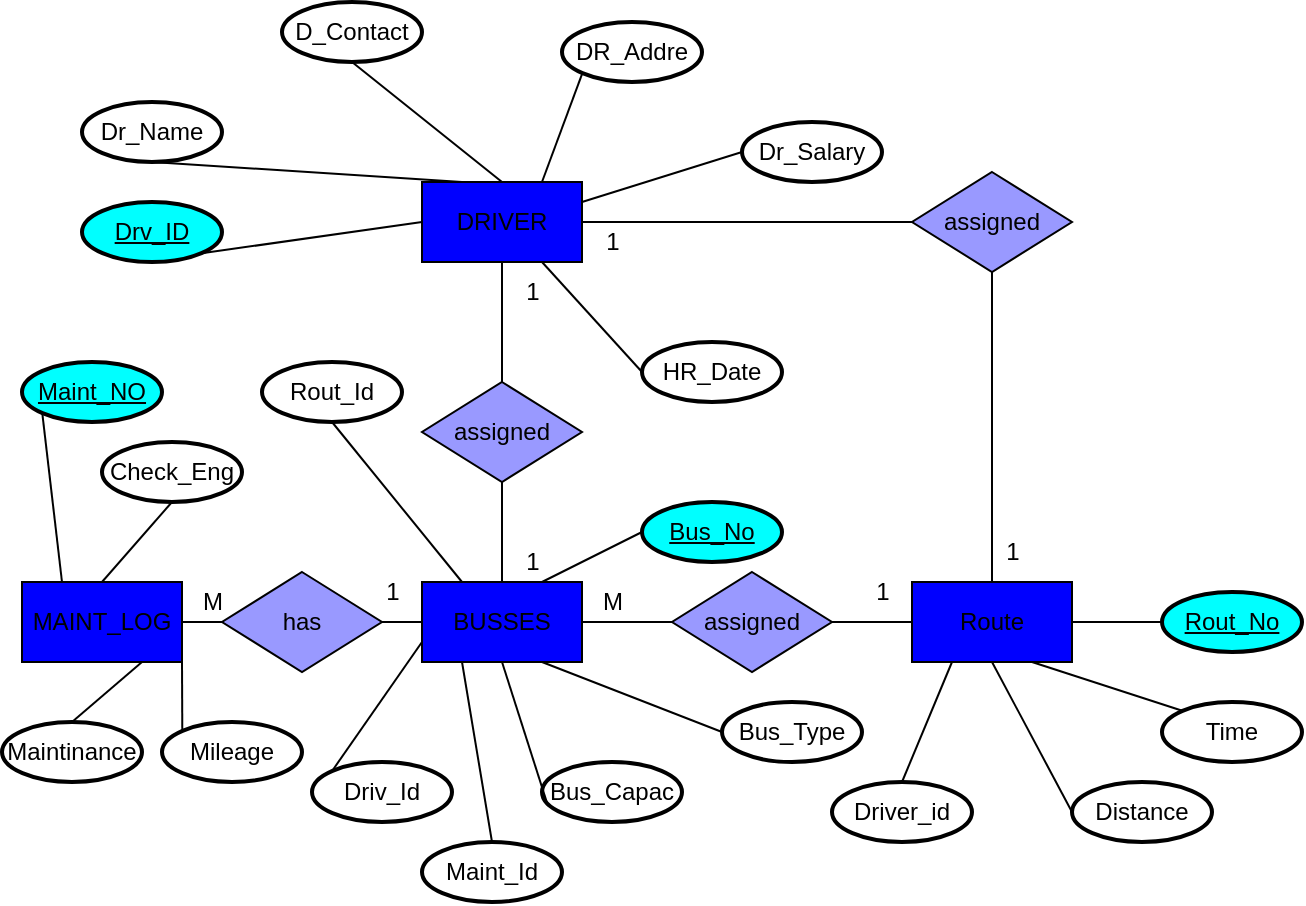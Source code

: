 <mxfile version="27.0.2">
  <diagram name="Page-1" id="G7X7P2HnfvD-zcnhm2An">
    <mxGraphModel dx="872" dy="577" grid="1" gridSize="10" guides="1" tooltips="1" connect="1" arrows="1" fold="1" page="1" pageScale="1" pageWidth="850" pageHeight="1100" math="0" shadow="0">
      <root>
        <mxCell id="0" />
        <mxCell id="1" parent="0" />
        <mxCell id="Zww7L1hIwnxANnAJBnik-1" value="DRIVER" style="rounded=0;whiteSpace=wrap;html=1;fillColor=light-dark(#0000FF,#0000FF);" parent="1" vertex="1">
          <mxGeometry x="240" y="200" width="80" height="40" as="geometry" />
        </mxCell>
        <mxCell id="Zww7L1hIwnxANnAJBnik-3" value="MAINT_LOG" style="rounded=0;whiteSpace=wrap;html=1;fillColor=light-dark(#0000FF,#0000FF);" parent="1" vertex="1">
          <mxGeometry x="40" y="400" width="80" height="40" as="geometry" />
        </mxCell>
        <mxCell id="Zww7L1hIwnxANnAJBnik-4" value="Route" style="rounded=0;whiteSpace=wrap;html=1;fillColor=light-dark(#0000FF,#0000FF);" parent="1" vertex="1">
          <mxGeometry x="485" y="400" width="80" height="40" as="geometry" />
        </mxCell>
        <mxCell id="Zww7L1hIwnxANnAJBnik-5" value="BUSSES" style="rounded=0;whiteSpace=wrap;html=1;fillColor=light-dark(#0000FF,#0000FF);" parent="1" vertex="1">
          <mxGeometry x="240" y="400" width="80" height="40" as="geometry" />
        </mxCell>
        <mxCell id="Zww7L1hIwnxANnAJBnik-7" value="has" style="rhombus;whiteSpace=wrap;html=1;fillColor=light-dark(#9999FF,#3399FF);" parent="1" vertex="1">
          <mxGeometry x="140" y="395" width="80" height="50" as="geometry" />
        </mxCell>
        <mxCell id="Zww7L1hIwnxANnAJBnik-17" value="assigned" style="rhombus;whiteSpace=wrap;html=1;fillColor=light-dark(#9999FF,#3399FF);" parent="1" vertex="1">
          <mxGeometry x="240" y="300" width="80" height="50" as="geometry" />
        </mxCell>
        <mxCell id="Zww7L1hIwnxANnAJBnik-26" value="" style="endArrow=none;html=1;rounded=0;exitX=1;exitY=0.5;exitDx=0;exitDy=0;entryX=0;entryY=0.5;entryDx=0;entryDy=0;" parent="1" source="Zww7L1hIwnxANnAJBnik-3" target="Zww7L1hIwnxANnAJBnik-7" edge="1">
          <mxGeometry width="50" height="50" relative="1" as="geometry">
            <mxPoint x="120" y="430" as="sourcePoint" />
            <mxPoint x="140" y="430" as="targetPoint" />
          </mxGeometry>
        </mxCell>
        <mxCell id="Zww7L1hIwnxANnAJBnik-27" value="" style="endArrow=none;html=1;rounded=0;exitX=1;exitY=0.5;exitDx=0;exitDy=0;entryX=0;entryY=0.5;entryDx=0;entryDy=0;" parent="1" source="Zww7L1hIwnxANnAJBnik-7" target="Zww7L1hIwnxANnAJBnik-5" edge="1">
          <mxGeometry width="50" height="50" relative="1" as="geometry">
            <mxPoint x="200" y="445" as="sourcePoint" />
            <mxPoint x="220" y="445" as="targetPoint" />
          </mxGeometry>
        </mxCell>
        <mxCell id="Zww7L1hIwnxANnAJBnik-39" value="Dr_Name" style="strokeWidth=2;html=1;shape=mxgraph.flowchart.start_1;whiteSpace=wrap;" parent="1" vertex="1">
          <mxGeometry x="70" y="160" width="70" height="30" as="geometry" />
        </mxCell>
        <mxCell id="Zww7L1hIwnxANnAJBnik-40" value="D_Contact" style="strokeWidth=2;html=1;shape=mxgraph.flowchart.start_1;whiteSpace=wrap;" parent="1" vertex="1">
          <mxGeometry x="170" y="110" width="70" height="30" as="geometry" />
        </mxCell>
        <mxCell id="Zww7L1hIwnxANnAJBnik-41" value="DR_Addre" style="strokeWidth=2;html=1;shape=mxgraph.flowchart.start_1;whiteSpace=wrap;" parent="1" vertex="1">
          <mxGeometry x="310" y="120" width="70" height="30" as="geometry" />
        </mxCell>
        <mxCell id="Zww7L1hIwnxANnAJBnik-42" value="&lt;u&gt;Drv_ID&lt;/u&gt;" style="strokeWidth=2;html=1;shape=mxgraph.flowchart.start_1;whiteSpace=wrap;fillColor=light-dark(#00FFFF,#00CCCC);" parent="1" vertex="1">
          <mxGeometry x="70" y="210" width="70" height="30" as="geometry" />
        </mxCell>
        <mxCell id="Zww7L1hIwnxANnAJBnik-43" value="" style="endArrow=none;html=1;rounded=0;exitX=0.855;exitY=0.855;exitDx=0;exitDy=0;entryX=0;entryY=0.5;entryDx=0;entryDy=0;exitPerimeter=0;" parent="1" source="Zww7L1hIwnxANnAJBnik-42" target="Zww7L1hIwnxANnAJBnik-1" edge="1">
          <mxGeometry width="50" height="50" relative="1" as="geometry">
            <mxPoint x="330" y="190" as="sourcePoint" />
            <mxPoint x="450" y="190" as="targetPoint" />
          </mxGeometry>
        </mxCell>
        <mxCell id="Zww7L1hIwnxANnAJBnik-44" value="" style="endArrow=none;html=1;rounded=0;exitX=0.5;exitY=1;exitDx=0;exitDy=0;exitPerimeter=0;entryX=0.25;entryY=0;entryDx=0;entryDy=0;" parent="1" source="Zww7L1hIwnxANnAJBnik-39" target="Zww7L1hIwnxANnAJBnik-1" edge="1">
          <mxGeometry width="50" height="50" relative="1" as="geometry">
            <mxPoint x="340" y="200" as="sourcePoint" />
            <mxPoint x="280" y="150" as="targetPoint" />
          </mxGeometry>
        </mxCell>
        <mxCell id="Zww7L1hIwnxANnAJBnik-45" value="" style="endArrow=none;html=1;rounded=0;exitX=0.5;exitY=1;exitDx=0;exitDy=0;entryX=0.5;entryY=0;entryDx=0;entryDy=0;exitPerimeter=0;" parent="1" source="Zww7L1hIwnxANnAJBnik-40" target="Zww7L1hIwnxANnAJBnik-1" edge="1">
          <mxGeometry width="50" height="50" relative="1" as="geometry">
            <mxPoint x="350" y="210" as="sourcePoint" />
            <mxPoint x="470" y="210" as="targetPoint" />
          </mxGeometry>
        </mxCell>
        <mxCell id="Zww7L1hIwnxANnAJBnik-46" value="" style="endArrow=none;html=1;rounded=0;exitX=0.145;exitY=0.855;exitDx=0;exitDy=0;entryX=0.75;entryY=0;entryDx=0;entryDy=0;exitPerimeter=0;" parent="1" source="Zww7L1hIwnxANnAJBnik-41" target="Zww7L1hIwnxANnAJBnik-1" edge="1">
          <mxGeometry width="50" height="50" relative="1" as="geometry">
            <mxPoint x="360" y="220" as="sourcePoint" />
            <mxPoint x="480" y="220" as="targetPoint" />
          </mxGeometry>
        </mxCell>
        <mxCell id="vL3UMr7jNvPBlPEy_zV9-10" value="&lt;u&gt;Rout_No&lt;/u&gt;" style="strokeWidth=2;html=1;shape=mxgraph.flowchart.start_1;whiteSpace=wrap;fillColor=light-dark(#00FFFF,#00CCCC);" parent="1" vertex="1">
          <mxGeometry x="610" y="405" width="70" height="30" as="geometry" />
        </mxCell>
        <mxCell id="vL3UMr7jNvPBlPEy_zV9-11" value="Driver_id" style="strokeWidth=2;html=1;shape=mxgraph.flowchart.start_1;whiteSpace=wrap;" parent="1" vertex="1">
          <mxGeometry x="445" y="500" width="70" height="30" as="geometry" />
        </mxCell>
        <mxCell id="vL3UMr7jNvPBlPEy_zV9-12" value="Distance" style="strokeWidth=2;html=1;shape=mxgraph.flowchart.start_1;whiteSpace=wrap;" parent="1" vertex="1">
          <mxGeometry x="565" y="500" width="70" height="30" as="geometry" />
        </mxCell>
        <mxCell id="vL3UMr7jNvPBlPEy_zV9-13" value="Time" style="strokeWidth=2;html=1;shape=mxgraph.flowchart.start_1;whiteSpace=wrap;" parent="1" vertex="1">
          <mxGeometry x="610" y="460" width="70" height="30" as="geometry" />
        </mxCell>
        <mxCell id="vL3UMr7jNvPBlPEy_zV9-18" value="Check_Eng" style="strokeWidth=2;html=1;shape=mxgraph.flowchart.start_1;whiteSpace=wrap;" parent="1" vertex="1">
          <mxGeometry x="80" y="330" width="70" height="30" as="geometry" />
        </mxCell>
        <mxCell id="vL3UMr7jNvPBlPEy_zV9-19" value="&lt;u&gt;Maint_NO&lt;/u&gt;" style="strokeWidth=2;html=1;shape=mxgraph.flowchart.start_1;whiteSpace=wrap;fillColor=light-dark(#00FFFF,#00CCCC);" parent="1" vertex="1">
          <mxGeometry x="40" y="290" width="70" height="30" as="geometry" />
        </mxCell>
        <mxCell id="vL3UMr7jNvPBlPEy_zV9-20" value="Maintinance" style="strokeWidth=2;html=1;shape=mxgraph.flowchart.start_1;whiteSpace=wrap;" parent="1" vertex="1">
          <mxGeometry x="30" y="470" width="70" height="30" as="geometry" />
        </mxCell>
        <mxCell id="vL3UMr7jNvPBlPEy_zV9-21" value="Mileage" style="strokeWidth=2;html=1;shape=mxgraph.flowchart.start_1;whiteSpace=wrap;" parent="1" vertex="1">
          <mxGeometry x="110" y="470" width="70" height="30" as="geometry" />
        </mxCell>
        <mxCell id="vL3UMr7jNvPBlPEy_zV9-22" value="&lt;u&gt;Bus_No&lt;/u&gt;" style="strokeWidth=2;html=1;shape=mxgraph.flowchart.start_1;whiteSpace=wrap;fillColor=light-dark(#00FFFF,#00CCCC);" parent="1" vertex="1">
          <mxGeometry x="350" y="360" width="70" height="30" as="geometry" />
        </mxCell>
        <mxCell id="vL3UMr7jNvPBlPEy_zV9-23" value="Bus_Capac" style="strokeWidth=2;html=1;shape=mxgraph.flowchart.start_1;whiteSpace=wrap;" parent="1" vertex="1">
          <mxGeometry x="300" y="490" width="70" height="30" as="geometry" />
        </mxCell>
        <mxCell id="vL3UMr7jNvPBlPEy_zV9-24" value="Maint_Id" style="strokeWidth=2;html=1;shape=mxgraph.flowchart.start_1;whiteSpace=wrap;" parent="1" vertex="1">
          <mxGeometry x="240" y="530" width="70" height="30" as="geometry" />
        </mxCell>
        <mxCell id="vL3UMr7jNvPBlPEy_zV9-25" value="Driv_Id" style="strokeWidth=2;html=1;shape=mxgraph.flowchart.start_1;whiteSpace=wrap;" parent="1" vertex="1">
          <mxGeometry x="185" y="490" width="70" height="30" as="geometry" />
        </mxCell>
        <mxCell id="vL3UMr7jNvPBlPEy_zV9-30" value="" style="endArrow=none;html=1;rounded=0;entryX=0.5;entryY=0;entryDx=0;entryDy=0;exitX=0.5;exitY=1;exitDx=0;exitDy=0;exitPerimeter=0;" parent="1" source="vL3UMr7jNvPBlPEy_zV9-18" target="Zww7L1hIwnxANnAJBnik-3" edge="1">
          <mxGeometry width="50" height="50" relative="1" as="geometry">
            <mxPoint x="290" y="540" as="sourcePoint" />
            <mxPoint x="290" y="570" as="targetPoint" />
          </mxGeometry>
        </mxCell>
        <mxCell id="vL3UMr7jNvPBlPEy_zV9-31" value="" style="endArrow=none;html=1;rounded=0;entryX=0.25;entryY=0;entryDx=0;entryDy=0;exitX=0.145;exitY=0.855;exitDx=0;exitDy=0;exitPerimeter=0;" parent="1" source="vL3UMr7jNvPBlPEy_zV9-19" target="Zww7L1hIwnxANnAJBnik-3" edge="1">
          <mxGeometry width="50" height="50" relative="1" as="geometry">
            <mxPoint x="205" y="390" as="sourcePoint" />
            <mxPoint x="130" y="410" as="targetPoint" />
          </mxGeometry>
        </mxCell>
        <mxCell id="vL3UMr7jNvPBlPEy_zV9-32" value="" style="endArrow=none;html=1;rounded=0;entryX=1;entryY=1;entryDx=0;entryDy=0;exitX=0.145;exitY=0.145;exitDx=0;exitDy=0;exitPerimeter=0;" parent="1" source="vL3UMr7jNvPBlPEy_zV9-21" target="Zww7L1hIwnxANnAJBnik-3" edge="1">
          <mxGeometry width="50" height="50" relative="1" as="geometry">
            <mxPoint x="215" y="400" as="sourcePoint" />
            <mxPoint x="140" y="420" as="targetPoint" />
          </mxGeometry>
        </mxCell>
        <mxCell id="vL3UMr7jNvPBlPEy_zV9-33" value="" style="endArrow=none;html=1;rounded=0;entryX=0.75;entryY=1;entryDx=0;entryDy=0;exitX=0.5;exitY=0;exitDx=0;exitDy=0;exitPerimeter=0;" parent="1" source="vL3UMr7jNvPBlPEy_zV9-20" target="Zww7L1hIwnxANnAJBnik-3" edge="1">
          <mxGeometry width="50" height="50" relative="1" as="geometry">
            <mxPoint x="225" y="410" as="sourcePoint" />
            <mxPoint x="150" y="430" as="targetPoint" />
          </mxGeometry>
        </mxCell>
        <mxCell id="vL3UMr7jNvPBlPEy_zV9-34" value="" style="endArrow=none;html=1;rounded=0;entryX=0.75;entryY=0;entryDx=0;entryDy=0;exitX=0;exitY=0.5;exitDx=0;exitDy=0;exitPerimeter=0;" parent="1" source="vL3UMr7jNvPBlPEy_zV9-22" target="Zww7L1hIwnxANnAJBnik-5" edge="1">
          <mxGeometry width="50" height="50" relative="1" as="geometry">
            <mxPoint x="235" y="520" as="sourcePoint" />
            <mxPoint x="160" y="540" as="targetPoint" />
          </mxGeometry>
        </mxCell>
        <mxCell id="vL3UMr7jNvPBlPEy_zV9-35" value="" style="endArrow=none;html=1;rounded=0;exitX=0.043;exitY=0.733;exitDx=0;exitDy=0;exitPerimeter=0;entryX=0.5;entryY=1;entryDx=0;entryDy=0;" parent="1" source="vL3UMr7jNvPBlPEy_zV9-23" target="Zww7L1hIwnxANnAJBnik-5" edge="1">
          <mxGeometry width="50" height="50" relative="1" as="geometry">
            <mxPoint x="245" y="530" as="sourcePoint" />
            <mxPoint x="330" y="400" as="targetPoint" />
          </mxGeometry>
        </mxCell>
        <mxCell id="vL3UMr7jNvPBlPEy_zV9-36" value="" style="endArrow=none;html=1;rounded=0;entryX=0.25;entryY=1;entryDx=0;entryDy=0;exitX=0.5;exitY=0;exitDx=0;exitDy=0;exitPerimeter=0;" parent="1" source="vL3UMr7jNvPBlPEy_zV9-24" target="Zww7L1hIwnxANnAJBnik-5" edge="1">
          <mxGeometry width="50" height="50" relative="1" as="geometry">
            <mxPoint x="255" y="540" as="sourcePoint" />
            <mxPoint x="180" y="560" as="targetPoint" />
          </mxGeometry>
        </mxCell>
        <mxCell id="vL3UMr7jNvPBlPEy_zV9-37" value="" style="endArrow=none;html=1;rounded=0;entryX=0;entryY=0.75;entryDx=0;entryDy=0;exitX=0.145;exitY=0.145;exitDx=0;exitDy=0;exitPerimeter=0;" parent="1" source="vL3UMr7jNvPBlPEy_zV9-25" target="Zww7L1hIwnxANnAJBnik-5" edge="1">
          <mxGeometry width="50" height="50" relative="1" as="geometry">
            <mxPoint x="265" y="550" as="sourcePoint" />
            <mxPoint x="190" y="570" as="targetPoint" />
          </mxGeometry>
        </mxCell>
        <mxCell id="6UT2GyPu0_T9rmy_Cv-R-2" value="Dr_Salary" style="strokeWidth=2;html=1;shape=mxgraph.flowchart.start_1;whiteSpace=wrap;" parent="1" vertex="1">
          <mxGeometry x="400" y="170" width="70" height="30" as="geometry" />
        </mxCell>
        <mxCell id="6UT2GyPu0_T9rmy_Cv-R-4" value="" style="endArrow=none;html=1;rounded=0;entryX=0;entryY=0.5;entryDx=0;entryDy=0;entryPerimeter=0;exitX=1;exitY=0.25;exitDx=0;exitDy=0;" parent="1" source="Zww7L1hIwnxANnAJBnik-1" target="6UT2GyPu0_T9rmy_Cv-R-2" edge="1">
          <mxGeometry width="50" height="50" relative="1" as="geometry">
            <mxPoint x="314" y="160" as="sourcePoint" />
            <mxPoint x="450" y="280" as="targetPoint" />
          </mxGeometry>
        </mxCell>
        <mxCell id="6UT2GyPu0_T9rmy_Cv-R-5" value="Bus_Type" style="strokeWidth=2;html=1;shape=mxgraph.flowchart.start_1;whiteSpace=wrap;" parent="1" vertex="1">
          <mxGeometry x="390" y="460" width="70" height="30" as="geometry" />
        </mxCell>
        <mxCell id="6UT2GyPu0_T9rmy_Cv-R-6" value="" style="endArrow=none;html=1;rounded=0;exitX=0.75;exitY=1;exitDx=0;exitDy=0;entryX=0;entryY=0.5;entryDx=0;entryDy=0;entryPerimeter=0;" parent="1" source="Zww7L1hIwnxANnAJBnik-5" target="6UT2GyPu0_T9rmy_Cv-R-5" edge="1">
          <mxGeometry width="50" height="50" relative="1" as="geometry">
            <mxPoint x="400" y="330" as="sourcePoint" />
            <mxPoint x="450" y="280" as="targetPoint" />
          </mxGeometry>
        </mxCell>
        <mxCell id="Zf_pGlwwZq4hRgcPbbMX-1" value="HR_Date" style="strokeWidth=2;html=1;shape=mxgraph.flowchart.start_1;whiteSpace=wrap;" parent="1" vertex="1">
          <mxGeometry x="350" y="280" width="70" height="30" as="geometry" />
        </mxCell>
        <mxCell id="Zf_pGlwwZq4hRgcPbbMX-2" value="" style="endArrow=none;html=1;rounded=0;entryX=0;entryY=0.5;entryDx=0;entryDy=0;entryPerimeter=0;exitX=0.75;exitY=1;exitDx=0;exitDy=0;" parent="1" source="Zww7L1hIwnxANnAJBnik-1" target="Zf_pGlwwZq4hRgcPbbMX-1" edge="1">
          <mxGeometry width="50" height="50" relative="1" as="geometry">
            <mxPoint x="320" y="170" as="sourcePoint" />
            <mxPoint x="438" y="94" as="targetPoint" />
          </mxGeometry>
        </mxCell>
        <mxCell id="BADdK1JZtgxh6Pv7etDZ-1" value="assigned" style="rhombus;whiteSpace=wrap;html=1;fillColor=light-dark(#9999FF,#3399FF);" parent="1" vertex="1">
          <mxGeometry x="365" y="395" width="80" height="50" as="geometry" />
        </mxCell>
        <mxCell id="BADdK1JZtgxh6Pv7etDZ-2" value="" style="endArrow=none;html=1;rounded=0;entryX=1;entryY=0.5;entryDx=0;entryDy=0;exitX=0;exitY=0.5;exitDx=0;exitDy=0;" parent="1" source="BADdK1JZtgxh6Pv7etDZ-1" target="Zww7L1hIwnxANnAJBnik-5" edge="1">
          <mxGeometry width="50" height="50" relative="1" as="geometry">
            <mxPoint x="360" y="385" as="sourcePoint" />
            <mxPoint x="310" y="410" as="targetPoint" />
          </mxGeometry>
        </mxCell>
        <mxCell id="BADdK1JZtgxh6Pv7etDZ-3" value="" style="endArrow=none;html=1;rounded=0;exitX=0;exitY=0.5;exitDx=0;exitDy=0;entryX=1;entryY=0.5;entryDx=0;entryDy=0;" parent="1" source="Zww7L1hIwnxANnAJBnik-4" target="BADdK1JZtgxh6Pv7etDZ-1" edge="1">
          <mxGeometry width="50" height="50" relative="1" as="geometry">
            <mxPoint x="370" y="395" as="sourcePoint" />
            <mxPoint x="450" y="380" as="targetPoint" />
          </mxGeometry>
        </mxCell>
        <mxCell id="BADdK1JZtgxh6Pv7etDZ-4" value="" style="endArrow=none;html=1;rounded=0;entryX=0.5;entryY=0;entryDx=0;entryDy=0;exitX=0.5;exitY=1;exitDx=0;exitDy=0;" parent="1" source="Zww7L1hIwnxANnAJBnik-17" target="Zww7L1hIwnxANnAJBnik-5" edge="1">
          <mxGeometry width="50" height="50" relative="1" as="geometry">
            <mxPoint x="380" y="405" as="sourcePoint" />
            <mxPoint x="330" y="430" as="targetPoint" />
          </mxGeometry>
        </mxCell>
        <mxCell id="BADdK1JZtgxh6Pv7etDZ-5" value="" style="endArrow=none;html=1;rounded=0;entryX=0.5;entryY=0;entryDx=0;entryDy=0;exitX=0.5;exitY=1;exitDx=0;exitDy=0;" parent="1" source="Zww7L1hIwnxANnAJBnik-1" target="Zww7L1hIwnxANnAJBnik-17" edge="1">
          <mxGeometry width="50" height="50" relative="1" as="geometry">
            <mxPoint x="390" y="415" as="sourcePoint" />
            <mxPoint x="340" y="440" as="targetPoint" />
          </mxGeometry>
        </mxCell>
        <mxCell id="BADdK1JZtgxh6Pv7etDZ-8" value="Rout_Id" style="strokeWidth=2;html=1;shape=mxgraph.flowchart.start_1;whiteSpace=wrap;" parent="1" vertex="1">
          <mxGeometry x="160" y="290" width="70" height="30" as="geometry" />
        </mxCell>
        <mxCell id="BADdK1JZtgxh6Pv7etDZ-9" value="" style="endArrow=none;html=1;rounded=0;entryX=0.25;entryY=0;entryDx=0;entryDy=0;exitX=0.5;exitY=1;exitDx=0;exitDy=0;exitPerimeter=0;" parent="1" source="BADdK1JZtgxh6Pv7etDZ-8" target="Zww7L1hIwnxANnAJBnik-5" edge="1">
          <mxGeometry width="50" height="50" relative="1" as="geometry">
            <mxPoint x="360" y="385" as="sourcePoint" />
            <mxPoint x="310" y="410" as="targetPoint" />
          </mxGeometry>
        </mxCell>
        <mxCell id="BADdK1JZtgxh6Pv7etDZ-10" value="" style="endArrow=none;html=1;rounded=0;entryX=1;entryY=0.5;entryDx=0;entryDy=0;exitX=0;exitY=0.5;exitDx=0;exitDy=0;exitPerimeter=0;" parent="1" source="vL3UMr7jNvPBlPEy_zV9-10" target="Zww7L1hIwnxANnAJBnik-4" edge="1">
          <mxGeometry width="50" height="50" relative="1" as="geometry">
            <mxPoint x="370" y="395" as="sourcePoint" />
            <mxPoint x="320" y="420" as="targetPoint" />
          </mxGeometry>
        </mxCell>
        <mxCell id="BADdK1JZtgxh6Pv7etDZ-11" value="" style="endArrow=none;html=1;rounded=0;entryX=0.75;entryY=1;entryDx=0;entryDy=0;exitX=0.145;exitY=0.145;exitDx=0;exitDy=0;exitPerimeter=0;" parent="1" source="vL3UMr7jNvPBlPEy_zV9-13" target="Zww7L1hIwnxANnAJBnik-4" edge="1">
          <mxGeometry width="50" height="50" relative="1" as="geometry">
            <mxPoint x="485" y="320" as="sourcePoint" />
            <mxPoint x="515" y="410" as="targetPoint" />
          </mxGeometry>
        </mxCell>
        <mxCell id="BADdK1JZtgxh6Pv7etDZ-12" value="" style="endArrow=none;html=1;rounded=0;entryX=0.5;entryY=1;entryDx=0;entryDy=0;exitX=0;exitY=0.5;exitDx=0;exitDy=0;exitPerimeter=0;" parent="1" source="vL3UMr7jNvPBlPEy_zV9-12" target="Zww7L1hIwnxANnAJBnik-4" edge="1">
          <mxGeometry width="50" height="50" relative="1" as="geometry">
            <mxPoint x="495" y="330" as="sourcePoint" />
            <mxPoint x="525" y="420" as="targetPoint" />
          </mxGeometry>
        </mxCell>
        <mxCell id="BADdK1JZtgxh6Pv7etDZ-13" value="" style="endArrow=none;html=1;rounded=0;entryX=0.25;entryY=1;entryDx=0;entryDy=0;exitX=0.5;exitY=0;exitDx=0;exitDy=0;exitPerimeter=0;" parent="1" source="vL3UMr7jNvPBlPEy_zV9-11" target="Zww7L1hIwnxANnAJBnik-4" edge="1">
          <mxGeometry width="50" height="50" relative="1" as="geometry">
            <mxPoint x="505" y="340" as="sourcePoint" />
            <mxPoint x="535" y="430" as="targetPoint" />
          </mxGeometry>
        </mxCell>
        <mxCell id="BADdK1JZtgxh6Pv7etDZ-14" value="assigned" style="rhombus;whiteSpace=wrap;html=1;fillColor=light-dark(#9999FF,#3399FF);" parent="1" vertex="1">
          <mxGeometry x="485" y="195" width="80" height="50" as="geometry" />
        </mxCell>
        <mxCell id="BADdK1JZtgxh6Pv7etDZ-15" value="" style="endArrow=none;html=1;rounded=0;entryX=0.5;entryY=0;entryDx=0;entryDy=0;exitX=0.5;exitY=1;exitDx=0;exitDy=0;" parent="1" source="BADdK1JZtgxh6Pv7etDZ-14" target="Zww7L1hIwnxANnAJBnik-4" edge="1">
          <mxGeometry width="50" height="50" relative="1" as="geometry">
            <mxPoint x="605" y="370" as="sourcePoint" />
            <mxPoint x="560" y="370" as="targetPoint" />
          </mxGeometry>
        </mxCell>
        <mxCell id="BADdK1JZtgxh6Pv7etDZ-16" value="" style="endArrow=none;html=1;rounded=0;entryX=1;entryY=0.5;entryDx=0;entryDy=0;exitX=0;exitY=0.5;exitDx=0;exitDy=0;" parent="1" source="BADdK1JZtgxh6Pv7etDZ-14" target="Zww7L1hIwnxANnAJBnik-1" edge="1">
          <mxGeometry width="50" height="50" relative="1" as="geometry">
            <mxPoint x="615" y="380" as="sourcePoint" />
            <mxPoint x="570" y="380" as="targetPoint" />
          </mxGeometry>
        </mxCell>
        <mxCell id="wUtgTL4KJXVYbviG35Oa-1" value="1" style="text;html=1;align=center;verticalAlign=middle;resizable=0;points=[];autosize=1;strokeColor=none;fillColor=none;" vertex="1" parent="1">
          <mxGeometry x="210" y="390" width="30" height="30" as="geometry" />
        </mxCell>
        <mxCell id="wUtgTL4KJXVYbviG35Oa-2" value="M" style="text;html=1;align=center;verticalAlign=middle;resizable=0;points=[];autosize=1;strokeColor=none;fillColor=none;" vertex="1" parent="1">
          <mxGeometry x="120" y="395" width="30" height="30" as="geometry" />
        </mxCell>
        <mxCell id="wUtgTL4KJXVYbviG35Oa-3" value="1" style="text;html=1;align=center;verticalAlign=middle;resizable=0;points=[];autosize=1;strokeColor=none;fillColor=none;" vertex="1" parent="1">
          <mxGeometry x="280" y="375" width="30" height="30" as="geometry" />
        </mxCell>
        <mxCell id="wUtgTL4KJXVYbviG35Oa-4" value="1" style="text;html=1;align=center;verticalAlign=middle;resizable=0;points=[];autosize=1;strokeColor=none;fillColor=none;" vertex="1" parent="1">
          <mxGeometry x="280" y="240" width="30" height="30" as="geometry" />
        </mxCell>
        <mxCell id="wUtgTL4KJXVYbviG35Oa-5" value="M" style="text;html=1;align=center;verticalAlign=middle;resizable=0;points=[];autosize=1;strokeColor=none;fillColor=none;" vertex="1" parent="1">
          <mxGeometry x="320" y="395" width="30" height="30" as="geometry" />
        </mxCell>
        <mxCell id="wUtgTL4KJXVYbviG35Oa-6" value="1" style="text;html=1;align=center;verticalAlign=middle;resizable=0;points=[];autosize=1;strokeColor=none;fillColor=none;" vertex="1" parent="1">
          <mxGeometry x="455" y="390" width="30" height="30" as="geometry" />
        </mxCell>
        <mxCell id="wUtgTL4KJXVYbviG35Oa-7" value="1" style="text;html=1;align=center;verticalAlign=middle;resizable=0;points=[];autosize=1;strokeColor=none;fillColor=none;" vertex="1" parent="1">
          <mxGeometry x="320" y="215" width="30" height="30" as="geometry" />
        </mxCell>
        <mxCell id="wUtgTL4KJXVYbviG35Oa-8" value="1" style="text;html=1;align=center;verticalAlign=middle;resizable=0;points=[];autosize=1;strokeColor=none;fillColor=none;" vertex="1" parent="1">
          <mxGeometry x="520" y="370" width="30" height="30" as="geometry" />
        </mxCell>
      </root>
    </mxGraphModel>
  </diagram>
</mxfile>
